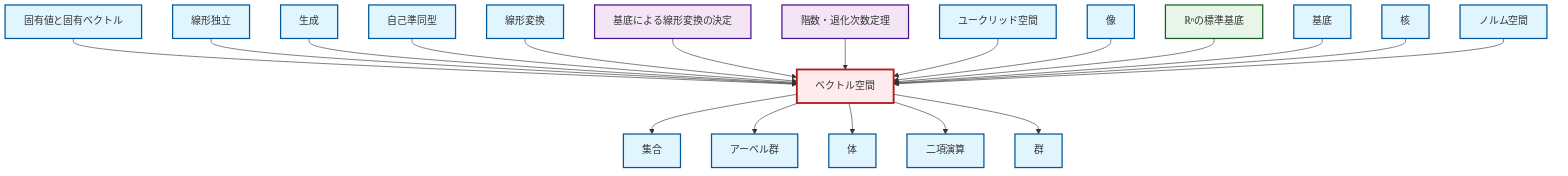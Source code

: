 graph TD
    classDef definition fill:#e1f5fe,stroke:#01579b,stroke-width:2px
    classDef theorem fill:#f3e5f5,stroke:#4a148c,stroke-width:2px
    classDef axiom fill:#fff3e0,stroke:#e65100,stroke-width:2px
    classDef example fill:#e8f5e9,stroke:#1b5e20,stroke-width:2px
    classDef current fill:#ffebee,stroke:#b71c1c,stroke-width:3px
    def-vector-space["ベクトル空間"]:::definition
    def-abelian-group["アーベル群"]:::definition
    def-linear-independence["線形独立"]:::definition
    ex-standard-basis-rn["ℝⁿの標準基底"]:::example
    def-kernel["核"]:::definition
    def-group["群"]:::definition
    def-linear-transformation["線形変換"]:::definition
    def-image["像"]:::definition
    def-field["体"]:::definition
    def-binary-operation["二項演算"]:::definition
    def-basis["基底"]:::definition
    thm-linear-transformation-basis["基底による線形変換の決定"]:::theorem
    def-normed-vector-space["ノルム空間"]:::definition
    def-set["集合"]:::definition
    def-euclidean-space["ユークリッド空間"]:::definition
    def-endomorphism["自己準同型"]:::definition
    thm-rank-nullity["階数・退化次数定理"]:::theorem
    def-span["生成"]:::definition
    def-eigenvalue-eigenvector["固有値と固有ベクトル"]:::definition
    def-eigenvalue-eigenvector --> def-vector-space
    def-linear-independence --> def-vector-space
    def-span --> def-vector-space
    def-vector-space --> def-set
    def-endomorphism --> def-vector-space
    def-linear-transformation --> def-vector-space
    def-vector-space --> def-abelian-group
    def-vector-space --> def-field
    thm-linear-transformation-basis --> def-vector-space
    thm-rank-nullity --> def-vector-space
    def-euclidean-space --> def-vector-space
    def-image --> def-vector-space
    def-vector-space --> def-binary-operation
    ex-standard-basis-rn --> def-vector-space
    def-basis --> def-vector-space
    def-kernel --> def-vector-space
    def-vector-space --> def-group
    def-normed-vector-space --> def-vector-space
    class def-vector-space current